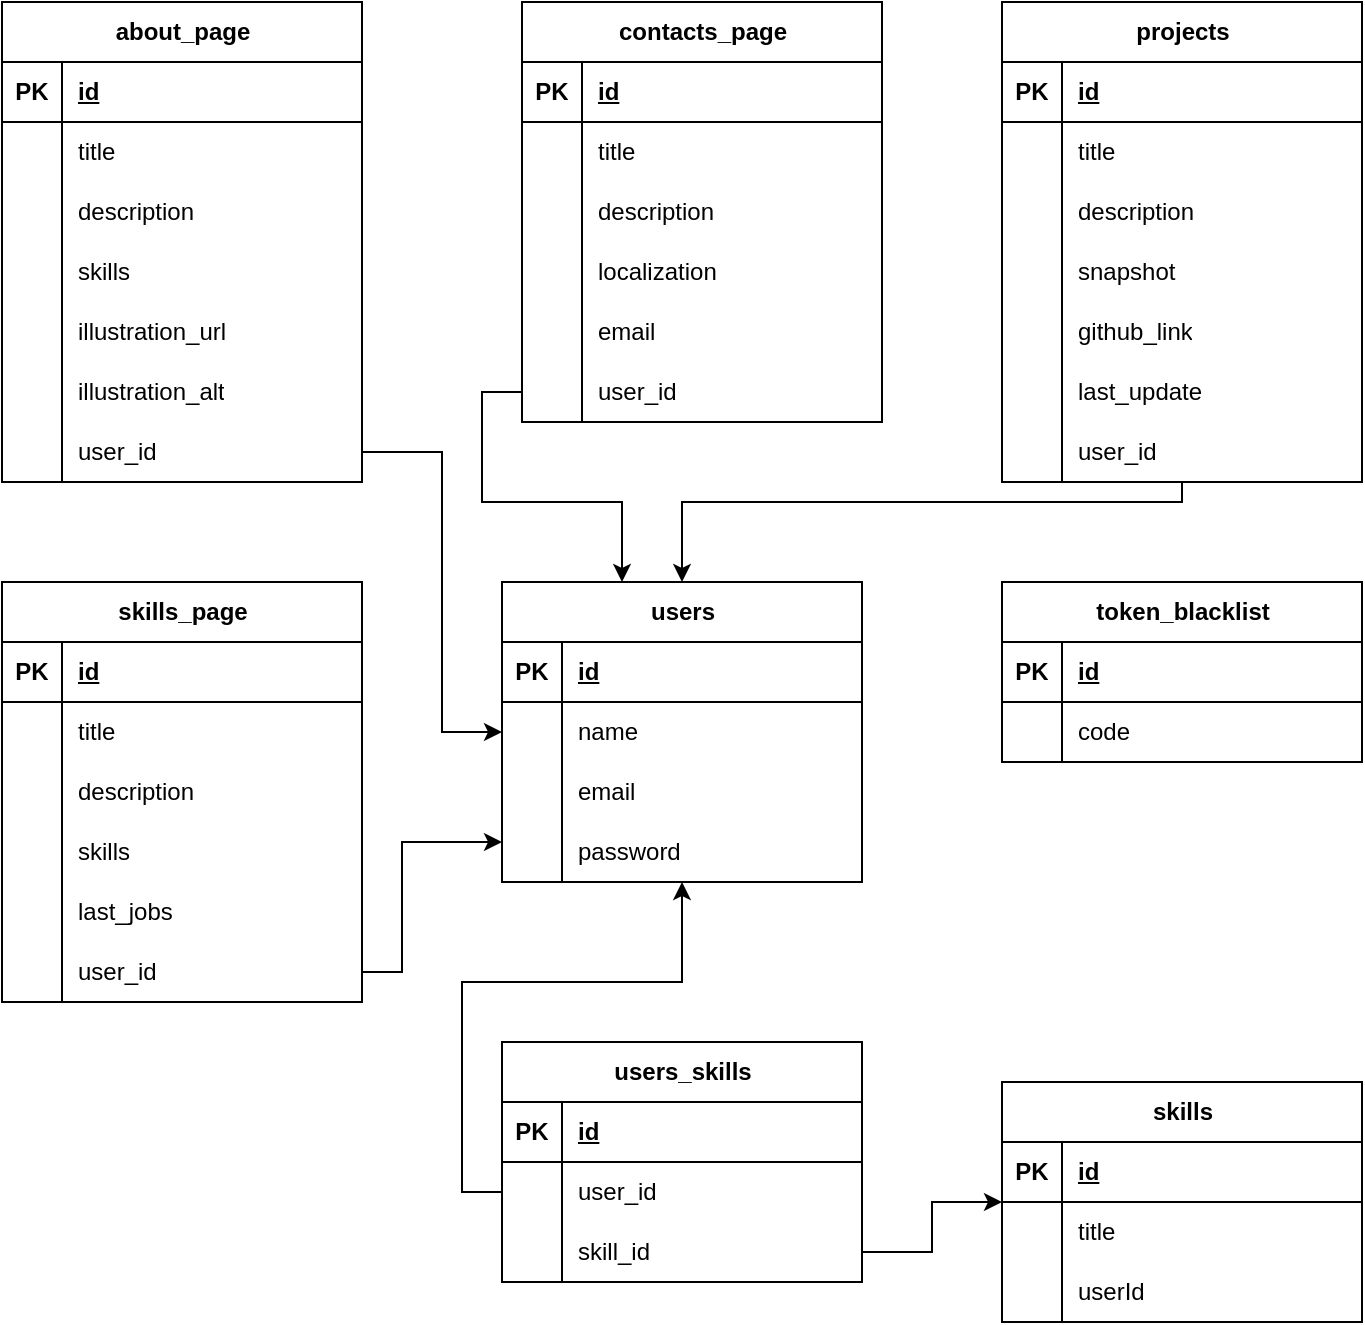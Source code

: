 <mxfile version="22.0.0" type="device">
  <diagram id="R2lEEEUBdFMjLlhIrx00" name="Page-1">
    <mxGraphModel dx="974" dy="471" grid="1" gridSize="10" guides="1" tooltips="1" connect="1" arrows="1" fold="1" page="1" pageScale="1" pageWidth="850" pageHeight="1100" math="0" shadow="0" extFonts="Permanent Marker^https://fonts.googleapis.com/css?family=Permanent+Marker">
      <root>
        <mxCell id="0" />
        <mxCell id="1" parent="0" />
        <mxCell id="5-rQJhyVr3eZ72Y4WI1Y-1" value="about_page" style="shape=table;startSize=30;container=1;collapsible=1;childLayout=tableLayout;fixedRows=1;rowLines=0;fontStyle=1;align=center;resizeLast=1;html=1;" parent="1" vertex="1">
          <mxGeometry x="60" y="40" width="180" height="240" as="geometry" />
        </mxCell>
        <mxCell id="5-rQJhyVr3eZ72Y4WI1Y-2" value="" style="shape=tableRow;horizontal=0;startSize=0;swimlaneHead=0;swimlaneBody=0;fillColor=none;collapsible=0;dropTarget=0;points=[[0,0.5],[1,0.5]];portConstraint=eastwest;top=0;left=0;right=0;bottom=1;" parent="5-rQJhyVr3eZ72Y4WI1Y-1" vertex="1">
          <mxGeometry y="30" width="180" height="30" as="geometry" />
        </mxCell>
        <mxCell id="5-rQJhyVr3eZ72Y4WI1Y-3" value="PK" style="shape=partialRectangle;connectable=0;fillColor=none;top=0;left=0;bottom=0;right=0;fontStyle=1;overflow=hidden;whiteSpace=wrap;html=1;" parent="5-rQJhyVr3eZ72Y4WI1Y-2" vertex="1">
          <mxGeometry width="30" height="30" as="geometry">
            <mxRectangle width="30" height="30" as="alternateBounds" />
          </mxGeometry>
        </mxCell>
        <mxCell id="5-rQJhyVr3eZ72Y4WI1Y-4" value="id" style="shape=partialRectangle;connectable=0;fillColor=none;top=0;left=0;bottom=0;right=0;align=left;spacingLeft=6;fontStyle=5;overflow=hidden;whiteSpace=wrap;html=1;" parent="5-rQJhyVr3eZ72Y4WI1Y-2" vertex="1">
          <mxGeometry x="30" width="150" height="30" as="geometry">
            <mxRectangle width="150" height="30" as="alternateBounds" />
          </mxGeometry>
        </mxCell>
        <mxCell id="5-rQJhyVr3eZ72Y4WI1Y-5" value="" style="shape=tableRow;horizontal=0;startSize=0;swimlaneHead=0;swimlaneBody=0;fillColor=none;collapsible=0;dropTarget=0;points=[[0,0.5],[1,0.5]];portConstraint=eastwest;top=0;left=0;right=0;bottom=0;" parent="5-rQJhyVr3eZ72Y4WI1Y-1" vertex="1">
          <mxGeometry y="60" width="180" height="30" as="geometry" />
        </mxCell>
        <mxCell id="5-rQJhyVr3eZ72Y4WI1Y-6" value="" style="shape=partialRectangle;connectable=0;fillColor=none;top=0;left=0;bottom=0;right=0;editable=1;overflow=hidden;whiteSpace=wrap;html=1;" parent="5-rQJhyVr3eZ72Y4WI1Y-5" vertex="1">
          <mxGeometry width="30" height="30" as="geometry">
            <mxRectangle width="30" height="30" as="alternateBounds" />
          </mxGeometry>
        </mxCell>
        <mxCell id="5-rQJhyVr3eZ72Y4WI1Y-7" value="&lt;div&gt;title&lt;/div&gt;" style="shape=partialRectangle;connectable=0;fillColor=none;top=0;left=0;bottom=0;right=0;align=left;spacingLeft=6;overflow=hidden;whiteSpace=wrap;html=1;" parent="5-rQJhyVr3eZ72Y4WI1Y-5" vertex="1">
          <mxGeometry x="30" width="150" height="30" as="geometry">
            <mxRectangle width="150" height="30" as="alternateBounds" />
          </mxGeometry>
        </mxCell>
        <mxCell id="5-rQJhyVr3eZ72Y4WI1Y-8" value="" style="shape=tableRow;horizontal=0;startSize=0;swimlaneHead=0;swimlaneBody=0;fillColor=none;collapsible=0;dropTarget=0;points=[[0,0.5],[1,0.5]];portConstraint=eastwest;top=0;left=0;right=0;bottom=0;" parent="5-rQJhyVr3eZ72Y4WI1Y-1" vertex="1">
          <mxGeometry y="90" width="180" height="30" as="geometry" />
        </mxCell>
        <mxCell id="5-rQJhyVr3eZ72Y4WI1Y-9" value="" style="shape=partialRectangle;connectable=0;fillColor=none;top=0;left=0;bottom=0;right=0;editable=1;overflow=hidden;whiteSpace=wrap;html=1;" parent="5-rQJhyVr3eZ72Y4WI1Y-8" vertex="1">
          <mxGeometry width="30" height="30" as="geometry">
            <mxRectangle width="30" height="30" as="alternateBounds" />
          </mxGeometry>
        </mxCell>
        <mxCell id="5-rQJhyVr3eZ72Y4WI1Y-10" value="&lt;div style=&quot;border-color: var(--border-color);&quot;&gt;&lt;div style=&quot;border-color: var(--border-color);&quot;&gt;&lt;span style=&quot;background-color: initial;&quot;&gt;description&lt;/span&gt;&lt;/div&gt;&lt;/div&gt;" style="shape=partialRectangle;connectable=0;fillColor=none;top=0;left=0;bottom=0;right=0;align=left;spacingLeft=6;overflow=hidden;whiteSpace=wrap;html=1;" parent="5-rQJhyVr3eZ72Y4WI1Y-8" vertex="1">
          <mxGeometry x="30" width="150" height="30" as="geometry">
            <mxRectangle width="150" height="30" as="alternateBounds" />
          </mxGeometry>
        </mxCell>
        <mxCell id="5-rQJhyVr3eZ72Y4WI1Y-11" value="" style="shape=tableRow;horizontal=0;startSize=0;swimlaneHead=0;swimlaneBody=0;fillColor=none;collapsible=0;dropTarget=0;points=[[0,0.5],[1,0.5]];portConstraint=eastwest;top=0;left=0;right=0;bottom=0;" parent="5-rQJhyVr3eZ72Y4WI1Y-1" vertex="1">
          <mxGeometry y="120" width="180" height="30" as="geometry" />
        </mxCell>
        <mxCell id="5-rQJhyVr3eZ72Y4WI1Y-12" value="" style="shape=partialRectangle;connectable=0;fillColor=none;top=0;left=0;bottom=0;right=0;editable=1;overflow=hidden;whiteSpace=wrap;html=1;" parent="5-rQJhyVr3eZ72Y4WI1Y-11" vertex="1">
          <mxGeometry width="30" height="30" as="geometry">
            <mxRectangle width="30" height="30" as="alternateBounds" />
          </mxGeometry>
        </mxCell>
        <mxCell id="5-rQJhyVr3eZ72Y4WI1Y-13" value="&lt;div style=&quot;border-color: var(--border-color);&quot;&gt;skills&lt;/div&gt;" style="shape=partialRectangle;connectable=0;fillColor=none;top=0;left=0;bottom=0;right=0;align=left;spacingLeft=6;overflow=hidden;whiteSpace=wrap;html=1;" parent="5-rQJhyVr3eZ72Y4WI1Y-11" vertex="1">
          <mxGeometry x="30" width="150" height="30" as="geometry">
            <mxRectangle width="150" height="30" as="alternateBounds" />
          </mxGeometry>
        </mxCell>
        <mxCell id="5-rQJhyVr3eZ72Y4WI1Y-14" value="" style="shape=tableRow;horizontal=0;startSize=0;swimlaneHead=0;swimlaneBody=0;fillColor=none;collapsible=0;dropTarget=0;points=[[0,0.5],[1,0.5]];portConstraint=eastwest;top=0;left=0;right=0;bottom=0;" parent="5-rQJhyVr3eZ72Y4WI1Y-1" vertex="1">
          <mxGeometry y="150" width="180" height="30" as="geometry" />
        </mxCell>
        <mxCell id="5-rQJhyVr3eZ72Y4WI1Y-15" value="" style="shape=partialRectangle;connectable=0;fillColor=none;top=0;left=0;bottom=0;right=0;editable=1;overflow=hidden;whiteSpace=wrap;html=1;" parent="5-rQJhyVr3eZ72Y4WI1Y-14" vertex="1">
          <mxGeometry width="30" height="30" as="geometry">
            <mxRectangle width="30" height="30" as="alternateBounds" />
          </mxGeometry>
        </mxCell>
        <mxCell id="5-rQJhyVr3eZ72Y4WI1Y-16" value="&lt;div style=&quot;border-color: var(--border-color);&quot;&gt;&lt;span style=&quot;background-color: initial;&quot;&gt;illustration_url&lt;/span&gt;&lt;br&gt;&lt;/div&gt;" style="shape=partialRectangle;connectable=0;fillColor=none;top=0;left=0;bottom=0;right=0;align=left;spacingLeft=6;overflow=hidden;whiteSpace=wrap;html=1;" parent="5-rQJhyVr3eZ72Y4WI1Y-14" vertex="1">
          <mxGeometry x="30" width="150" height="30" as="geometry">
            <mxRectangle width="150" height="30" as="alternateBounds" />
          </mxGeometry>
        </mxCell>
        <mxCell id="5-rQJhyVr3eZ72Y4WI1Y-20" value="" style="shape=tableRow;horizontal=0;startSize=0;swimlaneHead=0;swimlaneBody=0;fillColor=none;collapsible=0;dropTarget=0;points=[[0,0.5],[1,0.5]];portConstraint=eastwest;top=0;left=0;right=0;bottom=0;" parent="5-rQJhyVr3eZ72Y4WI1Y-1" vertex="1">
          <mxGeometry y="180" width="180" height="30" as="geometry" />
        </mxCell>
        <mxCell id="5-rQJhyVr3eZ72Y4WI1Y-21" value="" style="shape=partialRectangle;connectable=0;fillColor=none;top=0;left=0;bottom=0;right=0;editable=1;overflow=hidden;whiteSpace=wrap;html=1;" parent="5-rQJhyVr3eZ72Y4WI1Y-20" vertex="1">
          <mxGeometry width="30" height="30" as="geometry">
            <mxRectangle width="30" height="30" as="alternateBounds" />
          </mxGeometry>
        </mxCell>
        <mxCell id="5-rQJhyVr3eZ72Y4WI1Y-22" value="&lt;div style=&quot;border-color: var(--border-color);&quot;&gt;illustration_alt&lt;br&gt;&lt;/div&gt;" style="shape=partialRectangle;connectable=0;fillColor=none;top=0;left=0;bottom=0;right=0;align=left;spacingLeft=6;overflow=hidden;whiteSpace=wrap;html=1;" parent="5-rQJhyVr3eZ72Y4WI1Y-20" vertex="1">
          <mxGeometry x="30" width="150" height="30" as="geometry">
            <mxRectangle width="150" height="30" as="alternateBounds" />
          </mxGeometry>
        </mxCell>
        <mxCell id="K2nvvbxxs48tBaHnNjkg-121" value="" style="shape=tableRow;horizontal=0;startSize=0;swimlaneHead=0;swimlaneBody=0;fillColor=none;collapsible=0;dropTarget=0;points=[[0,0.5],[1,0.5]];portConstraint=eastwest;top=0;left=0;right=0;bottom=0;" vertex="1" parent="5-rQJhyVr3eZ72Y4WI1Y-1">
          <mxGeometry y="210" width="180" height="30" as="geometry" />
        </mxCell>
        <mxCell id="K2nvvbxxs48tBaHnNjkg-122" value="" style="shape=partialRectangle;connectable=0;fillColor=none;top=0;left=0;bottom=0;right=0;editable=1;overflow=hidden;whiteSpace=wrap;html=1;" vertex="1" parent="K2nvvbxxs48tBaHnNjkg-121">
          <mxGeometry width="30" height="30" as="geometry">
            <mxRectangle width="30" height="30" as="alternateBounds" />
          </mxGeometry>
        </mxCell>
        <mxCell id="K2nvvbxxs48tBaHnNjkg-123" value="&lt;div style=&quot;border-color: var(--border-color);&quot;&gt;user_id&lt;br&gt;&lt;/div&gt;" style="shape=partialRectangle;connectable=0;fillColor=none;top=0;left=0;bottom=0;right=0;align=left;spacingLeft=6;overflow=hidden;whiteSpace=wrap;html=1;" vertex="1" parent="K2nvvbxxs48tBaHnNjkg-121">
          <mxGeometry x="30" width="150" height="30" as="geometry">
            <mxRectangle width="150" height="30" as="alternateBounds" />
          </mxGeometry>
        </mxCell>
        <mxCell id="5-rQJhyVr3eZ72Y4WI1Y-23" value="contacts_page" style="shape=table;startSize=30;container=1;collapsible=1;childLayout=tableLayout;fixedRows=1;rowLines=0;fontStyle=1;align=center;resizeLast=1;html=1;" parent="1" vertex="1">
          <mxGeometry x="320" y="40" width="180" height="210" as="geometry" />
        </mxCell>
        <mxCell id="5-rQJhyVr3eZ72Y4WI1Y-24" value="" style="shape=tableRow;horizontal=0;startSize=0;swimlaneHead=0;swimlaneBody=0;fillColor=none;collapsible=0;dropTarget=0;points=[[0,0.5],[1,0.5]];portConstraint=eastwest;top=0;left=0;right=0;bottom=1;" parent="5-rQJhyVr3eZ72Y4WI1Y-23" vertex="1">
          <mxGeometry y="30" width="180" height="30" as="geometry" />
        </mxCell>
        <mxCell id="5-rQJhyVr3eZ72Y4WI1Y-25" value="PK" style="shape=partialRectangle;connectable=0;fillColor=none;top=0;left=0;bottom=0;right=0;fontStyle=1;overflow=hidden;whiteSpace=wrap;html=1;" parent="5-rQJhyVr3eZ72Y4WI1Y-24" vertex="1">
          <mxGeometry width="30" height="30" as="geometry">
            <mxRectangle width="30" height="30" as="alternateBounds" />
          </mxGeometry>
        </mxCell>
        <mxCell id="5-rQJhyVr3eZ72Y4WI1Y-26" value="id" style="shape=partialRectangle;connectable=0;fillColor=none;top=0;left=0;bottom=0;right=0;align=left;spacingLeft=6;fontStyle=5;overflow=hidden;whiteSpace=wrap;html=1;" parent="5-rQJhyVr3eZ72Y4WI1Y-24" vertex="1">
          <mxGeometry x="30" width="150" height="30" as="geometry">
            <mxRectangle width="150" height="30" as="alternateBounds" />
          </mxGeometry>
        </mxCell>
        <mxCell id="5-rQJhyVr3eZ72Y4WI1Y-27" value="" style="shape=tableRow;horizontal=0;startSize=0;swimlaneHead=0;swimlaneBody=0;fillColor=none;collapsible=0;dropTarget=0;points=[[0,0.5],[1,0.5]];portConstraint=eastwest;top=0;left=0;right=0;bottom=0;" parent="5-rQJhyVr3eZ72Y4WI1Y-23" vertex="1">
          <mxGeometry y="60" width="180" height="30" as="geometry" />
        </mxCell>
        <mxCell id="5-rQJhyVr3eZ72Y4WI1Y-28" value="" style="shape=partialRectangle;connectable=0;fillColor=none;top=0;left=0;bottom=0;right=0;editable=1;overflow=hidden;whiteSpace=wrap;html=1;" parent="5-rQJhyVr3eZ72Y4WI1Y-27" vertex="1">
          <mxGeometry width="30" height="30" as="geometry">
            <mxRectangle width="30" height="30" as="alternateBounds" />
          </mxGeometry>
        </mxCell>
        <mxCell id="5-rQJhyVr3eZ72Y4WI1Y-29" value="&lt;div&gt;title&lt;/div&gt;" style="shape=partialRectangle;connectable=0;fillColor=none;top=0;left=0;bottom=0;right=0;align=left;spacingLeft=6;overflow=hidden;whiteSpace=wrap;html=1;" parent="5-rQJhyVr3eZ72Y4WI1Y-27" vertex="1">
          <mxGeometry x="30" width="150" height="30" as="geometry">
            <mxRectangle width="150" height="30" as="alternateBounds" />
          </mxGeometry>
        </mxCell>
        <mxCell id="5-rQJhyVr3eZ72Y4WI1Y-30" value="" style="shape=tableRow;horizontal=0;startSize=0;swimlaneHead=0;swimlaneBody=0;fillColor=none;collapsible=0;dropTarget=0;points=[[0,0.5],[1,0.5]];portConstraint=eastwest;top=0;left=0;right=0;bottom=0;" parent="5-rQJhyVr3eZ72Y4WI1Y-23" vertex="1">
          <mxGeometry y="90" width="180" height="30" as="geometry" />
        </mxCell>
        <mxCell id="5-rQJhyVr3eZ72Y4WI1Y-31" value="" style="shape=partialRectangle;connectable=0;fillColor=none;top=0;left=0;bottom=0;right=0;editable=1;overflow=hidden;whiteSpace=wrap;html=1;" parent="5-rQJhyVr3eZ72Y4WI1Y-30" vertex="1">
          <mxGeometry width="30" height="30" as="geometry">
            <mxRectangle width="30" height="30" as="alternateBounds" />
          </mxGeometry>
        </mxCell>
        <mxCell id="5-rQJhyVr3eZ72Y4WI1Y-32" value="&lt;div style=&quot;border-color: var(--border-color);&quot;&gt;description&lt;/div&gt;" style="shape=partialRectangle;connectable=0;fillColor=none;top=0;left=0;bottom=0;right=0;align=left;spacingLeft=6;overflow=hidden;whiteSpace=wrap;html=1;" parent="5-rQJhyVr3eZ72Y4WI1Y-30" vertex="1">
          <mxGeometry x="30" width="150" height="30" as="geometry">
            <mxRectangle width="150" height="30" as="alternateBounds" />
          </mxGeometry>
        </mxCell>
        <mxCell id="5-rQJhyVr3eZ72Y4WI1Y-33" value="" style="shape=tableRow;horizontal=0;startSize=0;swimlaneHead=0;swimlaneBody=0;fillColor=none;collapsible=0;dropTarget=0;points=[[0,0.5],[1,0.5]];portConstraint=eastwest;top=0;left=0;right=0;bottom=0;" parent="5-rQJhyVr3eZ72Y4WI1Y-23" vertex="1">
          <mxGeometry y="120" width="180" height="30" as="geometry" />
        </mxCell>
        <mxCell id="5-rQJhyVr3eZ72Y4WI1Y-34" value="" style="shape=partialRectangle;connectable=0;fillColor=none;top=0;left=0;bottom=0;right=0;editable=1;overflow=hidden;whiteSpace=wrap;html=1;" parent="5-rQJhyVr3eZ72Y4WI1Y-33" vertex="1">
          <mxGeometry width="30" height="30" as="geometry">
            <mxRectangle width="30" height="30" as="alternateBounds" />
          </mxGeometry>
        </mxCell>
        <mxCell id="5-rQJhyVr3eZ72Y4WI1Y-35" value="&lt;div style=&quot;border-color: var(--border-color);&quot;&gt;localization&lt;/div&gt;" style="shape=partialRectangle;connectable=0;fillColor=none;top=0;left=0;bottom=0;right=0;align=left;spacingLeft=6;overflow=hidden;whiteSpace=wrap;html=1;" parent="5-rQJhyVr3eZ72Y4WI1Y-33" vertex="1">
          <mxGeometry x="30" width="150" height="30" as="geometry">
            <mxRectangle width="150" height="30" as="alternateBounds" />
          </mxGeometry>
        </mxCell>
        <mxCell id="5-rQJhyVr3eZ72Y4WI1Y-36" value="" style="shape=tableRow;horizontal=0;startSize=0;swimlaneHead=0;swimlaneBody=0;fillColor=none;collapsible=0;dropTarget=0;points=[[0,0.5],[1,0.5]];portConstraint=eastwest;top=0;left=0;right=0;bottom=0;" parent="5-rQJhyVr3eZ72Y4WI1Y-23" vertex="1">
          <mxGeometry y="150" width="180" height="30" as="geometry" />
        </mxCell>
        <mxCell id="5-rQJhyVr3eZ72Y4WI1Y-37" value="" style="shape=partialRectangle;connectable=0;fillColor=none;top=0;left=0;bottom=0;right=0;editable=1;overflow=hidden;whiteSpace=wrap;html=1;" parent="5-rQJhyVr3eZ72Y4WI1Y-36" vertex="1">
          <mxGeometry width="30" height="30" as="geometry">
            <mxRectangle width="30" height="30" as="alternateBounds" />
          </mxGeometry>
        </mxCell>
        <mxCell id="5-rQJhyVr3eZ72Y4WI1Y-38" value="&lt;div style=&quot;border-color: var(--border-color);&quot;&gt;email&lt;br&gt;&lt;/div&gt;" style="shape=partialRectangle;connectable=0;fillColor=none;top=0;left=0;bottom=0;right=0;align=left;spacingLeft=6;overflow=hidden;whiteSpace=wrap;html=1;" parent="5-rQJhyVr3eZ72Y4WI1Y-36" vertex="1">
          <mxGeometry x="30" width="150" height="30" as="geometry">
            <mxRectangle width="150" height="30" as="alternateBounds" />
          </mxGeometry>
        </mxCell>
        <mxCell id="K2nvvbxxs48tBaHnNjkg-125" value="" style="shape=tableRow;horizontal=0;startSize=0;swimlaneHead=0;swimlaneBody=0;fillColor=none;collapsible=0;dropTarget=0;points=[[0,0.5],[1,0.5]];portConstraint=eastwest;top=0;left=0;right=0;bottom=0;" vertex="1" parent="5-rQJhyVr3eZ72Y4WI1Y-23">
          <mxGeometry y="180" width="180" height="30" as="geometry" />
        </mxCell>
        <mxCell id="K2nvvbxxs48tBaHnNjkg-126" value="" style="shape=partialRectangle;connectable=0;fillColor=none;top=0;left=0;bottom=0;right=0;editable=1;overflow=hidden;whiteSpace=wrap;html=1;" vertex="1" parent="K2nvvbxxs48tBaHnNjkg-125">
          <mxGeometry width="30" height="30" as="geometry">
            <mxRectangle width="30" height="30" as="alternateBounds" />
          </mxGeometry>
        </mxCell>
        <mxCell id="K2nvvbxxs48tBaHnNjkg-127" value="&lt;div style=&quot;border-color: var(--border-color);&quot;&gt;user_id&lt;br&gt;&lt;/div&gt;" style="shape=partialRectangle;connectable=0;fillColor=none;top=0;left=0;bottom=0;right=0;align=left;spacingLeft=6;overflow=hidden;whiteSpace=wrap;html=1;" vertex="1" parent="K2nvvbxxs48tBaHnNjkg-125">
          <mxGeometry x="30" width="150" height="30" as="geometry">
            <mxRectangle width="150" height="30" as="alternateBounds" />
          </mxGeometry>
        </mxCell>
        <mxCell id="5-rQJhyVr3eZ72Y4WI1Y-39" value="projects" style="shape=table;startSize=30;container=1;collapsible=1;childLayout=tableLayout;fixedRows=1;rowLines=0;fontStyle=1;align=center;resizeLast=1;html=1;" parent="1" vertex="1">
          <mxGeometry x="560" y="40" width="180" height="240" as="geometry" />
        </mxCell>
        <mxCell id="5-rQJhyVr3eZ72Y4WI1Y-40" value="" style="shape=tableRow;horizontal=0;startSize=0;swimlaneHead=0;swimlaneBody=0;fillColor=none;collapsible=0;dropTarget=0;points=[[0,0.5],[1,0.5]];portConstraint=eastwest;top=0;left=0;right=0;bottom=1;" parent="5-rQJhyVr3eZ72Y4WI1Y-39" vertex="1">
          <mxGeometry y="30" width="180" height="30" as="geometry" />
        </mxCell>
        <mxCell id="5-rQJhyVr3eZ72Y4WI1Y-41" value="PK" style="shape=partialRectangle;connectable=0;fillColor=none;top=0;left=0;bottom=0;right=0;fontStyle=1;overflow=hidden;whiteSpace=wrap;html=1;" parent="5-rQJhyVr3eZ72Y4WI1Y-40" vertex="1">
          <mxGeometry width="30" height="30" as="geometry">
            <mxRectangle width="30" height="30" as="alternateBounds" />
          </mxGeometry>
        </mxCell>
        <mxCell id="5-rQJhyVr3eZ72Y4WI1Y-42" value="id" style="shape=partialRectangle;connectable=0;fillColor=none;top=0;left=0;bottom=0;right=0;align=left;spacingLeft=6;fontStyle=5;overflow=hidden;whiteSpace=wrap;html=1;" parent="5-rQJhyVr3eZ72Y4WI1Y-40" vertex="1">
          <mxGeometry x="30" width="150" height="30" as="geometry">
            <mxRectangle width="150" height="30" as="alternateBounds" />
          </mxGeometry>
        </mxCell>
        <mxCell id="5-rQJhyVr3eZ72Y4WI1Y-43" value="" style="shape=tableRow;horizontal=0;startSize=0;swimlaneHead=0;swimlaneBody=0;fillColor=none;collapsible=0;dropTarget=0;points=[[0,0.5],[1,0.5]];portConstraint=eastwest;top=0;left=0;right=0;bottom=0;" parent="5-rQJhyVr3eZ72Y4WI1Y-39" vertex="1">
          <mxGeometry y="60" width="180" height="30" as="geometry" />
        </mxCell>
        <mxCell id="5-rQJhyVr3eZ72Y4WI1Y-44" value="" style="shape=partialRectangle;connectable=0;fillColor=none;top=0;left=0;bottom=0;right=0;editable=1;overflow=hidden;whiteSpace=wrap;html=1;" parent="5-rQJhyVr3eZ72Y4WI1Y-43" vertex="1">
          <mxGeometry width="30" height="30" as="geometry">
            <mxRectangle width="30" height="30" as="alternateBounds" />
          </mxGeometry>
        </mxCell>
        <mxCell id="5-rQJhyVr3eZ72Y4WI1Y-45" value="&lt;div&gt;title&lt;/div&gt;" style="shape=partialRectangle;connectable=0;fillColor=none;top=0;left=0;bottom=0;right=0;align=left;spacingLeft=6;overflow=hidden;whiteSpace=wrap;html=1;" parent="5-rQJhyVr3eZ72Y4WI1Y-43" vertex="1">
          <mxGeometry x="30" width="150" height="30" as="geometry">
            <mxRectangle width="150" height="30" as="alternateBounds" />
          </mxGeometry>
        </mxCell>
        <mxCell id="5-rQJhyVr3eZ72Y4WI1Y-46" value="" style="shape=tableRow;horizontal=0;startSize=0;swimlaneHead=0;swimlaneBody=0;fillColor=none;collapsible=0;dropTarget=0;points=[[0,0.5],[1,0.5]];portConstraint=eastwest;top=0;left=0;right=0;bottom=0;" parent="5-rQJhyVr3eZ72Y4WI1Y-39" vertex="1">
          <mxGeometry y="90" width="180" height="30" as="geometry" />
        </mxCell>
        <mxCell id="5-rQJhyVr3eZ72Y4WI1Y-47" value="" style="shape=partialRectangle;connectable=0;fillColor=none;top=0;left=0;bottom=0;right=0;editable=1;overflow=hidden;whiteSpace=wrap;html=1;" parent="5-rQJhyVr3eZ72Y4WI1Y-46" vertex="1">
          <mxGeometry width="30" height="30" as="geometry">
            <mxRectangle width="30" height="30" as="alternateBounds" />
          </mxGeometry>
        </mxCell>
        <mxCell id="5-rQJhyVr3eZ72Y4WI1Y-48" value="&lt;div&gt;description&lt;/div&gt;" style="shape=partialRectangle;connectable=0;fillColor=none;top=0;left=0;bottom=0;right=0;align=left;spacingLeft=6;overflow=hidden;whiteSpace=wrap;html=1;" parent="5-rQJhyVr3eZ72Y4WI1Y-46" vertex="1">
          <mxGeometry x="30" width="150" height="30" as="geometry">
            <mxRectangle width="150" height="30" as="alternateBounds" />
          </mxGeometry>
        </mxCell>
        <mxCell id="5-rQJhyVr3eZ72Y4WI1Y-49" value="" style="shape=tableRow;horizontal=0;startSize=0;swimlaneHead=0;swimlaneBody=0;fillColor=none;collapsible=0;dropTarget=0;points=[[0,0.5],[1,0.5]];portConstraint=eastwest;top=0;left=0;right=0;bottom=0;" parent="5-rQJhyVr3eZ72Y4WI1Y-39" vertex="1">
          <mxGeometry y="120" width="180" height="30" as="geometry" />
        </mxCell>
        <mxCell id="5-rQJhyVr3eZ72Y4WI1Y-50" value="" style="shape=partialRectangle;connectable=0;fillColor=none;top=0;left=0;bottom=0;right=0;editable=1;overflow=hidden;whiteSpace=wrap;html=1;" parent="5-rQJhyVr3eZ72Y4WI1Y-49" vertex="1">
          <mxGeometry width="30" height="30" as="geometry">
            <mxRectangle width="30" height="30" as="alternateBounds" />
          </mxGeometry>
        </mxCell>
        <mxCell id="5-rQJhyVr3eZ72Y4WI1Y-51" value="&lt;div&gt;snapshot&lt;/div&gt;" style="shape=partialRectangle;connectable=0;fillColor=none;top=0;left=0;bottom=0;right=0;align=left;spacingLeft=6;overflow=hidden;whiteSpace=wrap;html=1;" parent="5-rQJhyVr3eZ72Y4WI1Y-49" vertex="1">
          <mxGeometry x="30" width="150" height="30" as="geometry">
            <mxRectangle width="150" height="30" as="alternateBounds" />
          </mxGeometry>
        </mxCell>
        <mxCell id="5-rQJhyVr3eZ72Y4WI1Y-52" value="" style="shape=tableRow;horizontal=0;startSize=0;swimlaneHead=0;swimlaneBody=0;fillColor=none;collapsible=0;dropTarget=0;points=[[0,0.5],[1,0.5]];portConstraint=eastwest;top=0;left=0;right=0;bottom=0;" parent="5-rQJhyVr3eZ72Y4WI1Y-39" vertex="1">
          <mxGeometry y="150" width="180" height="30" as="geometry" />
        </mxCell>
        <mxCell id="5-rQJhyVr3eZ72Y4WI1Y-53" value="" style="shape=partialRectangle;connectable=0;fillColor=none;top=0;left=0;bottom=0;right=0;editable=1;overflow=hidden;whiteSpace=wrap;html=1;" parent="5-rQJhyVr3eZ72Y4WI1Y-52" vertex="1">
          <mxGeometry width="30" height="30" as="geometry">
            <mxRectangle width="30" height="30" as="alternateBounds" />
          </mxGeometry>
        </mxCell>
        <mxCell id="5-rQJhyVr3eZ72Y4WI1Y-54" value="&lt;span style=&quot;background-color: initial;&quot;&gt;github_link&lt;/span&gt;" style="shape=partialRectangle;connectable=0;fillColor=none;top=0;left=0;bottom=0;right=0;align=left;spacingLeft=6;overflow=hidden;whiteSpace=wrap;html=1;" parent="5-rQJhyVr3eZ72Y4WI1Y-52" vertex="1">
          <mxGeometry x="30" width="150" height="30" as="geometry">
            <mxRectangle width="150" height="30" as="alternateBounds" />
          </mxGeometry>
        </mxCell>
        <mxCell id="5-rQJhyVr3eZ72Y4WI1Y-55" value="" style="shape=tableRow;horizontal=0;startSize=0;swimlaneHead=0;swimlaneBody=0;fillColor=none;collapsible=0;dropTarget=0;points=[[0,0.5],[1,0.5]];portConstraint=eastwest;top=0;left=0;right=0;bottom=0;" parent="5-rQJhyVr3eZ72Y4WI1Y-39" vertex="1">
          <mxGeometry y="180" width="180" height="30" as="geometry" />
        </mxCell>
        <mxCell id="5-rQJhyVr3eZ72Y4WI1Y-56" value="" style="shape=partialRectangle;connectable=0;fillColor=none;top=0;left=0;bottom=0;right=0;editable=1;overflow=hidden;whiteSpace=wrap;html=1;" parent="5-rQJhyVr3eZ72Y4WI1Y-55" vertex="1">
          <mxGeometry width="30" height="30" as="geometry">
            <mxRectangle width="30" height="30" as="alternateBounds" />
          </mxGeometry>
        </mxCell>
        <mxCell id="5-rQJhyVr3eZ72Y4WI1Y-57" value="last_update" style="shape=partialRectangle;connectable=0;fillColor=none;top=0;left=0;bottom=0;right=0;align=left;spacingLeft=6;overflow=hidden;whiteSpace=wrap;html=1;" parent="5-rQJhyVr3eZ72Y4WI1Y-55" vertex="1">
          <mxGeometry x="30" width="150" height="30" as="geometry">
            <mxRectangle width="150" height="30" as="alternateBounds" />
          </mxGeometry>
        </mxCell>
        <mxCell id="K2nvvbxxs48tBaHnNjkg-116" value="" style="shape=tableRow;horizontal=0;startSize=0;swimlaneHead=0;swimlaneBody=0;fillColor=none;collapsible=0;dropTarget=0;points=[[0,0.5],[1,0.5]];portConstraint=eastwest;top=0;left=0;right=0;bottom=0;" vertex="1" parent="5-rQJhyVr3eZ72Y4WI1Y-39">
          <mxGeometry y="210" width="180" height="30" as="geometry" />
        </mxCell>
        <mxCell id="K2nvvbxxs48tBaHnNjkg-117" value="" style="shape=partialRectangle;connectable=0;fillColor=none;top=0;left=0;bottom=0;right=0;editable=1;overflow=hidden;whiteSpace=wrap;html=1;" vertex="1" parent="K2nvvbxxs48tBaHnNjkg-116">
          <mxGeometry width="30" height="30" as="geometry">
            <mxRectangle width="30" height="30" as="alternateBounds" />
          </mxGeometry>
        </mxCell>
        <mxCell id="K2nvvbxxs48tBaHnNjkg-118" value="user_id" style="shape=partialRectangle;connectable=0;fillColor=none;top=0;left=0;bottom=0;right=0;align=left;spacingLeft=6;overflow=hidden;whiteSpace=wrap;html=1;" vertex="1" parent="K2nvvbxxs48tBaHnNjkg-116">
          <mxGeometry x="30" width="150" height="30" as="geometry">
            <mxRectangle width="150" height="30" as="alternateBounds" />
          </mxGeometry>
        </mxCell>
        <mxCell id="5-rQJhyVr3eZ72Y4WI1Y-58" value="skills_page" style="shape=table;startSize=30;container=1;collapsible=1;childLayout=tableLayout;fixedRows=1;rowLines=0;fontStyle=1;align=center;resizeLast=1;html=1;" parent="1" vertex="1">
          <mxGeometry x="60" y="330" width="180" height="210" as="geometry" />
        </mxCell>
        <mxCell id="5-rQJhyVr3eZ72Y4WI1Y-59" value="" style="shape=tableRow;horizontal=0;startSize=0;swimlaneHead=0;swimlaneBody=0;fillColor=none;collapsible=0;dropTarget=0;points=[[0,0.5],[1,0.5]];portConstraint=eastwest;top=0;left=0;right=0;bottom=1;" parent="5-rQJhyVr3eZ72Y4WI1Y-58" vertex="1">
          <mxGeometry y="30" width="180" height="30" as="geometry" />
        </mxCell>
        <mxCell id="5-rQJhyVr3eZ72Y4WI1Y-60" value="PK" style="shape=partialRectangle;connectable=0;fillColor=none;top=0;left=0;bottom=0;right=0;fontStyle=1;overflow=hidden;whiteSpace=wrap;html=1;" parent="5-rQJhyVr3eZ72Y4WI1Y-59" vertex="1">
          <mxGeometry width="30" height="30" as="geometry">
            <mxRectangle width="30" height="30" as="alternateBounds" />
          </mxGeometry>
        </mxCell>
        <mxCell id="5-rQJhyVr3eZ72Y4WI1Y-61" value="id" style="shape=partialRectangle;connectable=0;fillColor=none;top=0;left=0;bottom=0;right=0;align=left;spacingLeft=6;fontStyle=5;overflow=hidden;whiteSpace=wrap;html=1;" parent="5-rQJhyVr3eZ72Y4WI1Y-59" vertex="1">
          <mxGeometry x="30" width="150" height="30" as="geometry">
            <mxRectangle width="150" height="30" as="alternateBounds" />
          </mxGeometry>
        </mxCell>
        <mxCell id="5-rQJhyVr3eZ72Y4WI1Y-62" value="" style="shape=tableRow;horizontal=0;startSize=0;swimlaneHead=0;swimlaneBody=0;fillColor=none;collapsible=0;dropTarget=0;points=[[0,0.5],[1,0.5]];portConstraint=eastwest;top=0;left=0;right=0;bottom=0;" parent="5-rQJhyVr3eZ72Y4WI1Y-58" vertex="1">
          <mxGeometry y="60" width="180" height="30" as="geometry" />
        </mxCell>
        <mxCell id="5-rQJhyVr3eZ72Y4WI1Y-63" value="" style="shape=partialRectangle;connectable=0;fillColor=none;top=0;left=0;bottom=0;right=0;editable=1;overflow=hidden;whiteSpace=wrap;html=1;" parent="5-rQJhyVr3eZ72Y4WI1Y-62" vertex="1">
          <mxGeometry width="30" height="30" as="geometry">
            <mxRectangle width="30" height="30" as="alternateBounds" />
          </mxGeometry>
        </mxCell>
        <mxCell id="5-rQJhyVr3eZ72Y4WI1Y-64" value="&lt;div&gt;title&lt;/div&gt;" style="shape=partialRectangle;connectable=0;fillColor=none;top=0;left=0;bottom=0;right=0;align=left;spacingLeft=6;overflow=hidden;whiteSpace=wrap;html=1;" parent="5-rQJhyVr3eZ72Y4WI1Y-62" vertex="1">
          <mxGeometry x="30" width="150" height="30" as="geometry">
            <mxRectangle width="150" height="30" as="alternateBounds" />
          </mxGeometry>
        </mxCell>
        <mxCell id="5-rQJhyVr3eZ72Y4WI1Y-65" value="" style="shape=tableRow;horizontal=0;startSize=0;swimlaneHead=0;swimlaneBody=0;fillColor=none;collapsible=0;dropTarget=0;points=[[0,0.5],[1,0.5]];portConstraint=eastwest;top=0;left=0;right=0;bottom=0;" parent="5-rQJhyVr3eZ72Y4WI1Y-58" vertex="1">
          <mxGeometry y="90" width="180" height="30" as="geometry" />
        </mxCell>
        <mxCell id="5-rQJhyVr3eZ72Y4WI1Y-66" value="" style="shape=partialRectangle;connectable=0;fillColor=none;top=0;left=0;bottom=0;right=0;editable=1;overflow=hidden;whiteSpace=wrap;html=1;" parent="5-rQJhyVr3eZ72Y4WI1Y-65" vertex="1">
          <mxGeometry width="30" height="30" as="geometry">
            <mxRectangle width="30" height="30" as="alternateBounds" />
          </mxGeometry>
        </mxCell>
        <mxCell id="5-rQJhyVr3eZ72Y4WI1Y-67" value="&lt;div&gt;description&lt;/div&gt;" style="shape=partialRectangle;connectable=0;fillColor=none;top=0;left=0;bottom=0;right=0;align=left;spacingLeft=6;overflow=hidden;whiteSpace=wrap;html=1;" parent="5-rQJhyVr3eZ72Y4WI1Y-65" vertex="1">
          <mxGeometry x="30" width="150" height="30" as="geometry">
            <mxRectangle width="150" height="30" as="alternateBounds" />
          </mxGeometry>
        </mxCell>
        <mxCell id="5-rQJhyVr3eZ72Y4WI1Y-68" value="" style="shape=tableRow;horizontal=0;startSize=0;swimlaneHead=0;swimlaneBody=0;fillColor=none;collapsible=0;dropTarget=0;points=[[0,0.5],[1,0.5]];portConstraint=eastwest;top=0;left=0;right=0;bottom=0;" parent="5-rQJhyVr3eZ72Y4WI1Y-58" vertex="1">
          <mxGeometry y="120" width="180" height="30" as="geometry" />
        </mxCell>
        <mxCell id="5-rQJhyVr3eZ72Y4WI1Y-69" value="" style="shape=partialRectangle;connectable=0;fillColor=none;top=0;left=0;bottom=0;right=0;editable=1;overflow=hidden;whiteSpace=wrap;html=1;" parent="5-rQJhyVr3eZ72Y4WI1Y-68" vertex="1">
          <mxGeometry width="30" height="30" as="geometry">
            <mxRectangle width="30" height="30" as="alternateBounds" />
          </mxGeometry>
        </mxCell>
        <mxCell id="5-rQJhyVr3eZ72Y4WI1Y-70" value="&lt;div&gt;skills&lt;/div&gt;" style="shape=partialRectangle;connectable=0;fillColor=none;top=0;left=0;bottom=0;right=0;align=left;spacingLeft=6;overflow=hidden;whiteSpace=wrap;html=1;" parent="5-rQJhyVr3eZ72Y4WI1Y-68" vertex="1">
          <mxGeometry x="30" width="150" height="30" as="geometry">
            <mxRectangle width="150" height="30" as="alternateBounds" />
          </mxGeometry>
        </mxCell>
        <mxCell id="5-rQJhyVr3eZ72Y4WI1Y-71" value="" style="shape=tableRow;horizontal=0;startSize=0;swimlaneHead=0;swimlaneBody=0;fillColor=none;collapsible=0;dropTarget=0;points=[[0,0.5],[1,0.5]];portConstraint=eastwest;top=0;left=0;right=0;bottom=0;" parent="5-rQJhyVr3eZ72Y4WI1Y-58" vertex="1">
          <mxGeometry y="150" width="180" height="30" as="geometry" />
        </mxCell>
        <mxCell id="5-rQJhyVr3eZ72Y4WI1Y-72" value="" style="shape=partialRectangle;connectable=0;fillColor=none;top=0;left=0;bottom=0;right=0;editable=1;overflow=hidden;whiteSpace=wrap;html=1;" parent="5-rQJhyVr3eZ72Y4WI1Y-71" vertex="1">
          <mxGeometry width="30" height="30" as="geometry">
            <mxRectangle width="30" height="30" as="alternateBounds" />
          </mxGeometry>
        </mxCell>
        <mxCell id="5-rQJhyVr3eZ72Y4WI1Y-73" value="&lt;div&gt;last_jobs&lt;/div&gt;" style="shape=partialRectangle;connectable=0;fillColor=none;top=0;left=0;bottom=0;right=0;align=left;spacingLeft=6;overflow=hidden;whiteSpace=wrap;html=1;" parent="5-rQJhyVr3eZ72Y4WI1Y-71" vertex="1">
          <mxGeometry x="30" width="150" height="30" as="geometry">
            <mxRectangle width="150" height="30" as="alternateBounds" />
          </mxGeometry>
        </mxCell>
        <mxCell id="K2nvvbxxs48tBaHnNjkg-128" value="" style="shape=tableRow;horizontal=0;startSize=0;swimlaneHead=0;swimlaneBody=0;fillColor=none;collapsible=0;dropTarget=0;points=[[0,0.5],[1,0.5]];portConstraint=eastwest;top=0;left=0;right=0;bottom=0;" vertex="1" parent="5-rQJhyVr3eZ72Y4WI1Y-58">
          <mxGeometry y="180" width="180" height="30" as="geometry" />
        </mxCell>
        <mxCell id="K2nvvbxxs48tBaHnNjkg-129" value="" style="shape=partialRectangle;connectable=0;fillColor=none;top=0;left=0;bottom=0;right=0;editable=1;overflow=hidden;whiteSpace=wrap;html=1;" vertex="1" parent="K2nvvbxxs48tBaHnNjkg-128">
          <mxGeometry width="30" height="30" as="geometry">
            <mxRectangle width="30" height="30" as="alternateBounds" />
          </mxGeometry>
        </mxCell>
        <mxCell id="K2nvvbxxs48tBaHnNjkg-130" value="user_id" style="shape=partialRectangle;connectable=0;fillColor=none;top=0;left=0;bottom=0;right=0;align=left;spacingLeft=6;overflow=hidden;whiteSpace=wrap;html=1;" vertex="1" parent="K2nvvbxxs48tBaHnNjkg-128">
          <mxGeometry x="30" width="150" height="30" as="geometry">
            <mxRectangle width="150" height="30" as="alternateBounds" />
          </mxGeometry>
        </mxCell>
        <mxCell id="5-rQJhyVr3eZ72Y4WI1Y-74" value="users" style="shape=table;startSize=30;container=1;collapsible=1;childLayout=tableLayout;fixedRows=1;rowLines=0;fontStyle=1;align=center;resizeLast=1;html=1;" parent="1" vertex="1">
          <mxGeometry x="310" y="330" width="180" height="150" as="geometry" />
        </mxCell>
        <mxCell id="5-rQJhyVr3eZ72Y4WI1Y-75" value="" style="shape=tableRow;horizontal=0;startSize=0;swimlaneHead=0;swimlaneBody=0;fillColor=none;collapsible=0;dropTarget=0;points=[[0,0.5],[1,0.5]];portConstraint=eastwest;top=0;left=0;right=0;bottom=1;" parent="5-rQJhyVr3eZ72Y4WI1Y-74" vertex="1">
          <mxGeometry y="30" width="180" height="30" as="geometry" />
        </mxCell>
        <mxCell id="5-rQJhyVr3eZ72Y4WI1Y-76" value="PK" style="shape=partialRectangle;connectable=0;fillColor=none;top=0;left=0;bottom=0;right=0;fontStyle=1;overflow=hidden;whiteSpace=wrap;html=1;" parent="5-rQJhyVr3eZ72Y4WI1Y-75" vertex="1">
          <mxGeometry width="30" height="30" as="geometry">
            <mxRectangle width="30" height="30" as="alternateBounds" />
          </mxGeometry>
        </mxCell>
        <mxCell id="5-rQJhyVr3eZ72Y4WI1Y-77" value="id" style="shape=partialRectangle;connectable=0;fillColor=none;top=0;left=0;bottom=0;right=0;align=left;spacingLeft=6;fontStyle=5;overflow=hidden;whiteSpace=wrap;html=1;" parent="5-rQJhyVr3eZ72Y4WI1Y-75" vertex="1">
          <mxGeometry x="30" width="150" height="30" as="geometry">
            <mxRectangle width="150" height="30" as="alternateBounds" />
          </mxGeometry>
        </mxCell>
        <mxCell id="5-rQJhyVr3eZ72Y4WI1Y-78" value="" style="shape=tableRow;horizontal=0;startSize=0;swimlaneHead=0;swimlaneBody=0;fillColor=none;collapsible=0;dropTarget=0;points=[[0,0.5],[1,0.5]];portConstraint=eastwest;top=0;left=0;right=0;bottom=0;" parent="5-rQJhyVr3eZ72Y4WI1Y-74" vertex="1">
          <mxGeometry y="60" width="180" height="30" as="geometry" />
        </mxCell>
        <mxCell id="5-rQJhyVr3eZ72Y4WI1Y-79" value="" style="shape=partialRectangle;connectable=0;fillColor=none;top=0;left=0;bottom=0;right=0;editable=1;overflow=hidden;whiteSpace=wrap;html=1;" parent="5-rQJhyVr3eZ72Y4WI1Y-78" vertex="1">
          <mxGeometry width="30" height="30" as="geometry">
            <mxRectangle width="30" height="30" as="alternateBounds" />
          </mxGeometry>
        </mxCell>
        <mxCell id="5-rQJhyVr3eZ72Y4WI1Y-80" value="&lt;div&gt;name&lt;/div&gt;" style="shape=partialRectangle;connectable=0;fillColor=none;top=0;left=0;bottom=0;right=0;align=left;spacingLeft=6;overflow=hidden;whiteSpace=wrap;html=1;" parent="5-rQJhyVr3eZ72Y4WI1Y-78" vertex="1">
          <mxGeometry x="30" width="150" height="30" as="geometry">
            <mxRectangle width="150" height="30" as="alternateBounds" />
          </mxGeometry>
        </mxCell>
        <mxCell id="5-rQJhyVr3eZ72Y4WI1Y-81" value="" style="shape=tableRow;horizontal=0;startSize=0;swimlaneHead=0;swimlaneBody=0;fillColor=none;collapsible=0;dropTarget=0;points=[[0,0.5],[1,0.5]];portConstraint=eastwest;top=0;left=0;right=0;bottom=0;" parent="5-rQJhyVr3eZ72Y4WI1Y-74" vertex="1">
          <mxGeometry y="90" width="180" height="30" as="geometry" />
        </mxCell>
        <mxCell id="5-rQJhyVr3eZ72Y4WI1Y-82" value="" style="shape=partialRectangle;connectable=0;fillColor=none;top=0;left=0;bottom=0;right=0;editable=1;overflow=hidden;whiteSpace=wrap;html=1;" parent="5-rQJhyVr3eZ72Y4WI1Y-81" vertex="1">
          <mxGeometry width="30" height="30" as="geometry">
            <mxRectangle width="30" height="30" as="alternateBounds" />
          </mxGeometry>
        </mxCell>
        <mxCell id="5-rQJhyVr3eZ72Y4WI1Y-83" value="&lt;div style=&quot;border-color: var(--border-color);&quot;&gt;email&lt;/div&gt;" style="shape=partialRectangle;connectable=0;fillColor=none;top=0;left=0;bottom=0;right=0;align=left;spacingLeft=6;overflow=hidden;whiteSpace=wrap;html=1;" parent="5-rQJhyVr3eZ72Y4WI1Y-81" vertex="1">
          <mxGeometry x="30" width="150" height="30" as="geometry">
            <mxRectangle width="150" height="30" as="alternateBounds" />
          </mxGeometry>
        </mxCell>
        <mxCell id="5-rQJhyVr3eZ72Y4WI1Y-84" value="" style="shape=tableRow;horizontal=0;startSize=0;swimlaneHead=0;swimlaneBody=0;fillColor=none;collapsible=0;dropTarget=0;points=[[0,0.5],[1,0.5]];portConstraint=eastwest;top=0;left=0;right=0;bottom=0;" parent="5-rQJhyVr3eZ72Y4WI1Y-74" vertex="1">
          <mxGeometry y="120" width="180" height="30" as="geometry" />
        </mxCell>
        <mxCell id="5-rQJhyVr3eZ72Y4WI1Y-85" value="" style="shape=partialRectangle;connectable=0;fillColor=none;top=0;left=0;bottom=0;right=0;editable=1;overflow=hidden;whiteSpace=wrap;html=1;" parent="5-rQJhyVr3eZ72Y4WI1Y-84" vertex="1">
          <mxGeometry width="30" height="30" as="geometry">
            <mxRectangle width="30" height="30" as="alternateBounds" />
          </mxGeometry>
        </mxCell>
        <mxCell id="5-rQJhyVr3eZ72Y4WI1Y-86" value="password" style="shape=partialRectangle;connectable=0;fillColor=none;top=0;left=0;bottom=0;right=0;align=left;spacingLeft=6;overflow=hidden;whiteSpace=wrap;html=1;" parent="5-rQJhyVr3eZ72Y4WI1Y-84" vertex="1">
          <mxGeometry x="30" width="150" height="30" as="geometry">
            <mxRectangle width="150" height="30" as="alternateBounds" />
          </mxGeometry>
        </mxCell>
        <mxCell id="5-rQJhyVr3eZ72Y4WI1Y-87" value="token_blacklist" style="shape=table;startSize=30;container=1;collapsible=1;childLayout=tableLayout;fixedRows=1;rowLines=0;fontStyle=1;align=center;resizeLast=1;html=1;" parent="1" vertex="1">
          <mxGeometry x="560" y="330" width="180" height="90" as="geometry" />
        </mxCell>
        <mxCell id="5-rQJhyVr3eZ72Y4WI1Y-88" value="" style="shape=tableRow;horizontal=0;startSize=0;swimlaneHead=0;swimlaneBody=0;fillColor=none;collapsible=0;dropTarget=0;points=[[0,0.5],[1,0.5]];portConstraint=eastwest;top=0;left=0;right=0;bottom=1;" parent="5-rQJhyVr3eZ72Y4WI1Y-87" vertex="1">
          <mxGeometry y="30" width="180" height="30" as="geometry" />
        </mxCell>
        <mxCell id="5-rQJhyVr3eZ72Y4WI1Y-89" value="PK" style="shape=partialRectangle;connectable=0;fillColor=none;top=0;left=0;bottom=0;right=0;fontStyle=1;overflow=hidden;whiteSpace=wrap;html=1;" parent="5-rQJhyVr3eZ72Y4WI1Y-88" vertex="1">
          <mxGeometry width="30" height="30" as="geometry">
            <mxRectangle width="30" height="30" as="alternateBounds" />
          </mxGeometry>
        </mxCell>
        <mxCell id="5-rQJhyVr3eZ72Y4WI1Y-90" value="id" style="shape=partialRectangle;connectable=0;fillColor=none;top=0;left=0;bottom=0;right=0;align=left;spacingLeft=6;fontStyle=5;overflow=hidden;whiteSpace=wrap;html=1;" parent="5-rQJhyVr3eZ72Y4WI1Y-88" vertex="1">
          <mxGeometry x="30" width="150" height="30" as="geometry">
            <mxRectangle width="150" height="30" as="alternateBounds" />
          </mxGeometry>
        </mxCell>
        <mxCell id="5-rQJhyVr3eZ72Y4WI1Y-91" value="" style="shape=tableRow;horizontal=0;startSize=0;swimlaneHead=0;swimlaneBody=0;fillColor=none;collapsible=0;dropTarget=0;points=[[0,0.5],[1,0.5]];portConstraint=eastwest;top=0;left=0;right=0;bottom=0;" parent="5-rQJhyVr3eZ72Y4WI1Y-87" vertex="1">
          <mxGeometry y="60" width="180" height="30" as="geometry" />
        </mxCell>
        <mxCell id="5-rQJhyVr3eZ72Y4WI1Y-92" value="" style="shape=partialRectangle;connectable=0;fillColor=none;top=0;left=0;bottom=0;right=0;editable=1;overflow=hidden;whiteSpace=wrap;html=1;" parent="5-rQJhyVr3eZ72Y4WI1Y-91" vertex="1">
          <mxGeometry width="30" height="30" as="geometry">
            <mxRectangle width="30" height="30" as="alternateBounds" />
          </mxGeometry>
        </mxCell>
        <mxCell id="5-rQJhyVr3eZ72Y4WI1Y-93" value="code" style="shape=partialRectangle;connectable=0;fillColor=none;top=0;left=0;bottom=0;right=0;align=left;spacingLeft=6;overflow=hidden;whiteSpace=wrap;html=1;" parent="5-rQJhyVr3eZ72Y4WI1Y-91" vertex="1">
          <mxGeometry x="30" width="150" height="30" as="geometry">
            <mxRectangle width="150" height="30" as="alternateBounds" />
          </mxGeometry>
        </mxCell>
        <mxCell id="K2nvvbxxs48tBaHnNjkg-84" value="skills" style="shape=table;startSize=30;container=1;collapsible=1;childLayout=tableLayout;fixedRows=1;rowLines=0;fontStyle=1;align=center;resizeLast=1;html=1;" vertex="1" parent="1">
          <mxGeometry x="560" y="580" width="180" height="120" as="geometry" />
        </mxCell>
        <mxCell id="K2nvvbxxs48tBaHnNjkg-85" value="" style="shape=tableRow;horizontal=0;startSize=0;swimlaneHead=0;swimlaneBody=0;fillColor=none;collapsible=0;dropTarget=0;points=[[0,0.5],[1,0.5]];portConstraint=eastwest;top=0;left=0;right=0;bottom=1;" vertex="1" parent="K2nvvbxxs48tBaHnNjkg-84">
          <mxGeometry y="30" width="180" height="30" as="geometry" />
        </mxCell>
        <mxCell id="K2nvvbxxs48tBaHnNjkg-86" value="PK" style="shape=partialRectangle;connectable=0;fillColor=none;top=0;left=0;bottom=0;right=0;fontStyle=1;overflow=hidden;whiteSpace=wrap;html=1;" vertex="1" parent="K2nvvbxxs48tBaHnNjkg-85">
          <mxGeometry width="30" height="30" as="geometry">
            <mxRectangle width="30" height="30" as="alternateBounds" />
          </mxGeometry>
        </mxCell>
        <mxCell id="K2nvvbxxs48tBaHnNjkg-87" value="id" style="shape=partialRectangle;connectable=0;fillColor=none;top=0;left=0;bottom=0;right=0;align=left;spacingLeft=6;fontStyle=5;overflow=hidden;whiteSpace=wrap;html=1;" vertex="1" parent="K2nvvbxxs48tBaHnNjkg-85">
          <mxGeometry x="30" width="150" height="30" as="geometry">
            <mxRectangle width="150" height="30" as="alternateBounds" />
          </mxGeometry>
        </mxCell>
        <mxCell id="K2nvvbxxs48tBaHnNjkg-88" value="" style="shape=tableRow;horizontal=0;startSize=0;swimlaneHead=0;swimlaneBody=0;fillColor=none;collapsible=0;dropTarget=0;points=[[0,0.5],[1,0.5]];portConstraint=eastwest;top=0;left=0;right=0;bottom=0;" vertex="1" parent="K2nvvbxxs48tBaHnNjkg-84">
          <mxGeometry y="60" width="180" height="30" as="geometry" />
        </mxCell>
        <mxCell id="K2nvvbxxs48tBaHnNjkg-89" value="" style="shape=partialRectangle;connectable=0;fillColor=none;top=0;left=0;bottom=0;right=0;editable=1;overflow=hidden;whiteSpace=wrap;html=1;" vertex="1" parent="K2nvvbxxs48tBaHnNjkg-88">
          <mxGeometry width="30" height="30" as="geometry">
            <mxRectangle width="30" height="30" as="alternateBounds" />
          </mxGeometry>
        </mxCell>
        <mxCell id="K2nvvbxxs48tBaHnNjkg-90" value="title" style="shape=partialRectangle;connectable=0;fillColor=none;top=0;left=0;bottom=0;right=0;align=left;spacingLeft=6;overflow=hidden;whiteSpace=wrap;html=1;" vertex="1" parent="K2nvvbxxs48tBaHnNjkg-88">
          <mxGeometry x="30" width="150" height="30" as="geometry">
            <mxRectangle width="150" height="30" as="alternateBounds" />
          </mxGeometry>
        </mxCell>
        <mxCell id="K2nvvbxxs48tBaHnNjkg-91" value="" style="shape=tableRow;horizontal=0;startSize=0;swimlaneHead=0;swimlaneBody=0;fillColor=none;collapsible=0;dropTarget=0;points=[[0,0.5],[1,0.5]];portConstraint=eastwest;top=0;left=0;right=0;bottom=0;" vertex="1" parent="K2nvvbxxs48tBaHnNjkg-84">
          <mxGeometry y="90" width="180" height="30" as="geometry" />
        </mxCell>
        <mxCell id="K2nvvbxxs48tBaHnNjkg-92" value="" style="shape=partialRectangle;connectable=0;fillColor=none;top=0;left=0;bottom=0;right=0;editable=1;overflow=hidden;whiteSpace=wrap;html=1;" vertex="1" parent="K2nvvbxxs48tBaHnNjkg-91">
          <mxGeometry width="30" height="30" as="geometry">
            <mxRectangle width="30" height="30" as="alternateBounds" />
          </mxGeometry>
        </mxCell>
        <mxCell id="K2nvvbxxs48tBaHnNjkg-93" value="userId" style="shape=partialRectangle;connectable=0;fillColor=none;top=0;left=0;bottom=0;right=0;align=left;spacingLeft=6;overflow=hidden;whiteSpace=wrap;html=1;" vertex="1" parent="K2nvvbxxs48tBaHnNjkg-91">
          <mxGeometry x="30" width="150" height="30" as="geometry">
            <mxRectangle width="150" height="30" as="alternateBounds" />
          </mxGeometry>
        </mxCell>
        <mxCell id="K2nvvbxxs48tBaHnNjkg-114" style="edgeStyle=orthogonalEdgeStyle;rounded=0;orthogonalLoop=1;jettySize=auto;html=1;" edge="1" parent="1" source="K2nvvbxxs48tBaHnNjkg-108" target="K2nvvbxxs48tBaHnNjkg-84">
          <mxGeometry relative="1" as="geometry" />
        </mxCell>
        <mxCell id="K2nvvbxxs48tBaHnNjkg-101" value="users_skills" style="shape=table;startSize=30;container=1;collapsible=1;childLayout=tableLayout;fixedRows=1;rowLines=0;fontStyle=1;align=center;resizeLast=1;html=1;" vertex="1" parent="1">
          <mxGeometry x="310" y="560" width="180" height="120" as="geometry" />
        </mxCell>
        <mxCell id="K2nvvbxxs48tBaHnNjkg-102" value="" style="shape=tableRow;horizontal=0;startSize=0;swimlaneHead=0;swimlaneBody=0;fillColor=none;collapsible=0;dropTarget=0;points=[[0,0.5],[1,0.5]];portConstraint=eastwest;top=0;left=0;right=0;bottom=1;" vertex="1" parent="K2nvvbxxs48tBaHnNjkg-101">
          <mxGeometry y="30" width="180" height="30" as="geometry" />
        </mxCell>
        <mxCell id="K2nvvbxxs48tBaHnNjkg-103" value="PK" style="shape=partialRectangle;connectable=0;fillColor=none;top=0;left=0;bottom=0;right=0;fontStyle=1;overflow=hidden;whiteSpace=wrap;html=1;" vertex="1" parent="K2nvvbxxs48tBaHnNjkg-102">
          <mxGeometry width="30" height="30" as="geometry">
            <mxRectangle width="30" height="30" as="alternateBounds" />
          </mxGeometry>
        </mxCell>
        <mxCell id="K2nvvbxxs48tBaHnNjkg-104" value="id" style="shape=partialRectangle;connectable=0;fillColor=none;top=0;left=0;bottom=0;right=0;align=left;spacingLeft=6;fontStyle=5;overflow=hidden;whiteSpace=wrap;html=1;" vertex="1" parent="K2nvvbxxs48tBaHnNjkg-102">
          <mxGeometry x="30" width="150" height="30" as="geometry">
            <mxRectangle width="150" height="30" as="alternateBounds" />
          </mxGeometry>
        </mxCell>
        <mxCell id="K2nvvbxxs48tBaHnNjkg-105" value="" style="shape=tableRow;horizontal=0;startSize=0;swimlaneHead=0;swimlaneBody=0;fillColor=none;collapsible=0;dropTarget=0;points=[[0,0.5],[1,0.5]];portConstraint=eastwest;top=0;left=0;right=0;bottom=0;" vertex="1" parent="K2nvvbxxs48tBaHnNjkg-101">
          <mxGeometry y="60" width="180" height="30" as="geometry" />
        </mxCell>
        <mxCell id="K2nvvbxxs48tBaHnNjkg-106" value="" style="shape=partialRectangle;connectable=0;fillColor=none;top=0;left=0;bottom=0;right=0;editable=1;overflow=hidden;whiteSpace=wrap;html=1;" vertex="1" parent="K2nvvbxxs48tBaHnNjkg-105">
          <mxGeometry width="30" height="30" as="geometry">
            <mxRectangle width="30" height="30" as="alternateBounds" />
          </mxGeometry>
        </mxCell>
        <mxCell id="K2nvvbxxs48tBaHnNjkg-107" value="user_id" style="shape=partialRectangle;connectable=0;fillColor=none;top=0;left=0;bottom=0;right=0;align=left;spacingLeft=6;overflow=hidden;whiteSpace=wrap;html=1;" vertex="1" parent="K2nvvbxxs48tBaHnNjkg-105">
          <mxGeometry x="30" width="150" height="30" as="geometry">
            <mxRectangle width="150" height="30" as="alternateBounds" />
          </mxGeometry>
        </mxCell>
        <mxCell id="K2nvvbxxs48tBaHnNjkg-108" value="" style="shape=tableRow;horizontal=0;startSize=0;swimlaneHead=0;swimlaneBody=0;fillColor=none;collapsible=0;dropTarget=0;points=[[0,0.5],[1,0.5]];portConstraint=eastwest;top=0;left=0;right=0;bottom=0;" vertex="1" parent="K2nvvbxxs48tBaHnNjkg-101">
          <mxGeometry y="90" width="180" height="30" as="geometry" />
        </mxCell>
        <mxCell id="K2nvvbxxs48tBaHnNjkg-109" value="" style="shape=partialRectangle;connectable=0;fillColor=none;top=0;left=0;bottom=0;right=0;editable=1;overflow=hidden;whiteSpace=wrap;html=1;" vertex="1" parent="K2nvvbxxs48tBaHnNjkg-108">
          <mxGeometry width="30" height="30" as="geometry">
            <mxRectangle width="30" height="30" as="alternateBounds" />
          </mxGeometry>
        </mxCell>
        <mxCell id="K2nvvbxxs48tBaHnNjkg-110" value="skill_id" style="shape=partialRectangle;connectable=0;fillColor=none;top=0;left=0;bottom=0;right=0;align=left;spacingLeft=6;overflow=hidden;whiteSpace=wrap;html=1;" vertex="1" parent="K2nvvbxxs48tBaHnNjkg-108">
          <mxGeometry x="30" width="150" height="30" as="geometry">
            <mxRectangle width="150" height="30" as="alternateBounds" />
          </mxGeometry>
        </mxCell>
        <mxCell id="K2nvvbxxs48tBaHnNjkg-115" style="edgeStyle=orthogonalEdgeStyle;rounded=0;orthogonalLoop=1;jettySize=auto;html=1;" edge="1" parent="1" source="K2nvvbxxs48tBaHnNjkg-105" target="5-rQJhyVr3eZ72Y4WI1Y-74">
          <mxGeometry relative="1" as="geometry">
            <Array as="points">
              <mxPoint x="290" y="635" />
              <mxPoint x="290" y="530" />
              <mxPoint x="400" y="530" />
            </Array>
          </mxGeometry>
        </mxCell>
        <mxCell id="K2nvvbxxs48tBaHnNjkg-119" style="edgeStyle=orthogonalEdgeStyle;rounded=0;orthogonalLoop=1;jettySize=auto;html=1;" edge="1" parent="1" source="K2nvvbxxs48tBaHnNjkg-116" target="5-rQJhyVr3eZ72Y4WI1Y-74">
          <mxGeometry relative="1" as="geometry">
            <Array as="points">
              <mxPoint x="650" y="290" />
              <mxPoint x="400" y="290" />
            </Array>
          </mxGeometry>
        </mxCell>
        <mxCell id="K2nvvbxxs48tBaHnNjkg-131" style="edgeStyle=orthogonalEdgeStyle;rounded=0;orthogonalLoop=1;jettySize=auto;html=1;" edge="1" parent="1" source="K2nvvbxxs48tBaHnNjkg-125" target="5-rQJhyVr3eZ72Y4WI1Y-74">
          <mxGeometry relative="1" as="geometry">
            <Array as="points">
              <mxPoint x="300" y="235" />
              <mxPoint x="300" y="290" />
              <mxPoint x="370" y="290" />
            </Array>
          </mxGeometry>
        </mxCell>
        <mxCell id="K2nvvbxxs48tBaHnNjkg-132" style="edgeStyle=orthogonalEdgeStyle;rounded=0;orthogonalLoop=1;jettySize=auto;html=1;" edge="1" parent="1" source="K2nvvbxxs48tBaHnNjkg-121" target="5-rQJhyVr3eZ72Y4WI1Y-74">
          <mxGeometry relative="1" as="geometry">
            <Array as="points">
              <mxPoint x="280" y="265" />
              <mxPoint x="280" y="405" />
            </Array>
          </mxGeometry>
        </mxCell>
        <mxCell id="K2nvvbxxs48tBaHnNjkg-133" style="edgeStyle=orthogonalEdgeStyle;rounded=0;orthogonalLoop=1;jettySize=auto;html=1;" edge="1" parent="1" source="K2nvvbxxs48tBaHnNjkg-128" target="5-rQJhyVr3eZ72Y4WI1Y-74">
          <mxGeometry relative="1" as="geometry">
            <Array as="points">
              <mxPoint x="260" y="525" />
              <mxPoint x="260" y="460" />
            </Array>
          </mxGeometry>
        </mxCell>
      </root>
    </mxGraphModel>
  </diagram>
</mxfile>
